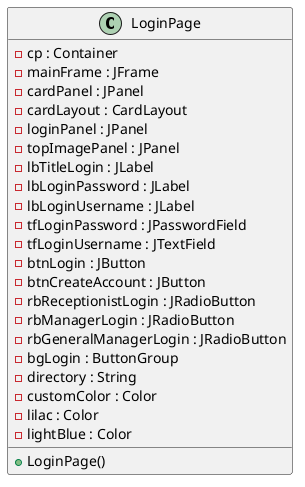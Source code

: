 @startuml
class LoginPage {
    - cp : Container
    - mainFrame : JFrame
    - cardPanel : JPanel
    - cardLayout : CardLayout
    - loginPanel : JPanel
    - topImagePanel : JPanel
    - lbTitleLogin : JLabel
    - lbLoginPassword : JLabel
    - lbLoginUsername : JLabel
    - tfLoginPassword : JPasswordField
    - tfLoginUsername : JTextField
    - btnLogin : JButton
    - btnCreateAccount : JButton
    - rbReceptionistLogin : JRadioButton
    - rbManagerLogin : JRadioButton
    - rbGeneralManagerLogin : JRadioButton
    - bgLogin : ButtonGroup
    - directory : String
    - customColor : Color
    - lilac : Color
    - lightBlue : Color

    + LoginPage()
}
@enduml